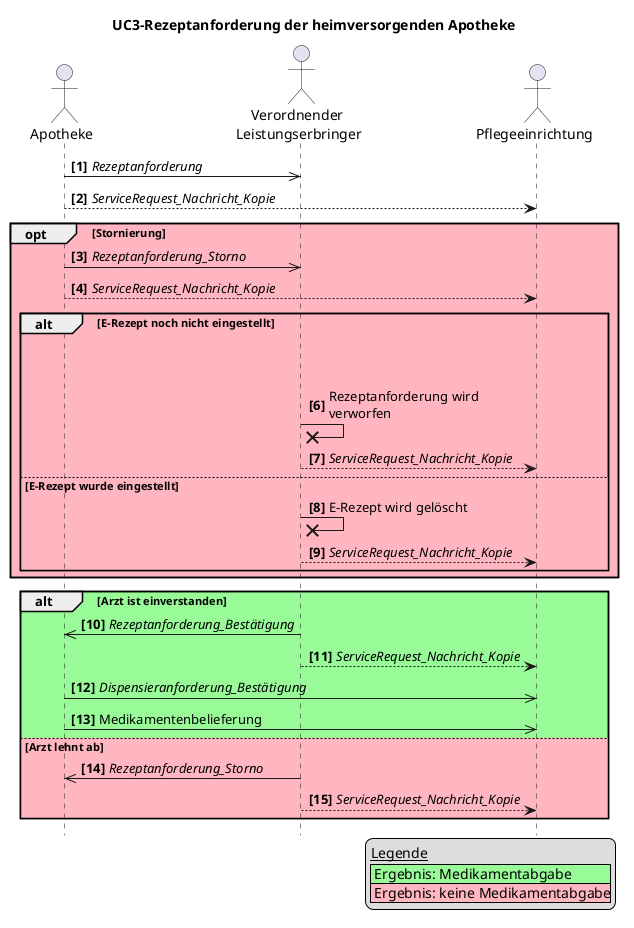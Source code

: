 @startuml name = "UC3-Rezeptanforderung-Apotheke"


skinparam maxMessageSize 200

actor Apotheke
actor "Verordnender \nLeistungserbringer" as Arztpraxis
actor "Pflegeeinrichtung" as Pflegeeinrichtung

title UC3-Rezeptanforderung der heimversorgenden Apotheke
hide footbox
autonumber "<b>[0]"

legend bottom right
    __Legende__
    |<#PaleGreen> Ergebnis: Medikamentabgabe|
    |<#LightPink> Ergebnis: keine Medikamentabgabe|
endlegend

Apotheke ->> Arztpraxis: //Rezeptanforderung//
Apotheke --> Pflegeeinrichtung: //ServiceRequest_Nachricht_Kopie//

opt #LightPink Stornierung
    Apotheke ->> Arztpraxis: //Rezeptanforderung_Storno//
    Apotheke --> Pflegeeinrichtung: //ServiceRequest_Nachricht_Kopie//
    alt #LightPink E-Rezept noch nicht eingestellt
    Apotheke -[hidden]-> Arztpraxis: Rezeptanforderung wird verworfen
        Arztpraxis ->x Arztpraxis: Rezeptanforderung wird verworfen
        Arztpraxis --> Pflegeeinrichtung: //ServiceRequest_Nachricht_Kopie//
    else #LightPink E-Rezept wurde eingestellt
        Arztpraxis ->x Arztpraxis: E-Rezept wird gelöscht
        Arztpraxis --> Pflegeeinrichtung: //ServiceRequest_Nachricht_Kopie//
    end
end


alt #PaleGreen Arzt ist einverstanden 
    Arztpraxis ->> Apotheke: //Rezeptanforderung_Bestätigung//
    Arztpraxis --> Pflegeeinrichtung: //ServiceRequest_Nachricht_Kopie//
    Apotheke ->> Pflegeeinrichtung: //Dispensieranforderung_Bestätigung//
    Apotheke ->> Pflegeeinrichtung: Medikamentenbelieferung

else #LightPink Arzt lehnt ab
    Arztpraxis ->> Apotheke: //Rezeptanforderung_Storno//
    Arztpraxis --> Pflegeeinrichtung: //ServiceRequest_Nachricht_Kopie//
end


@enduml